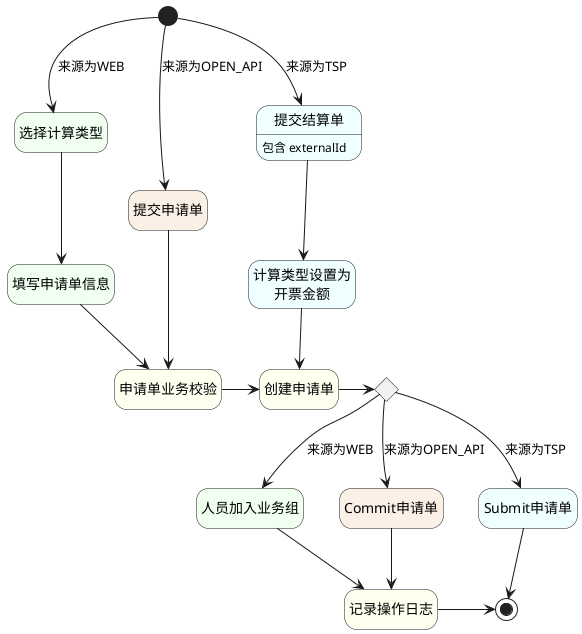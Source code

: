 @startuml
hide empty description
skinparam state {
    BackgroundColor Ivory
    BackgroundColor<<WEB>> HoneyDew
    BackgroundColor<<TSP>> Azure
    BackgroundColor<<OPENAPI>> Linen
}




state 来源 <<choice>>

' WEB
[*] --> 选择计算类型 <<WEB>> : 来源为WEB
选择计算类型 --> 填写申请单信息 <<WEB>>
填写申请单信息 -->  申请单业务校验
申请单业务校验 -right->创建申请单
创建申请单 -right-> 来源
来源 --> 人员加入业务组 <<WEB>> : 来源为WEB
人员加入业务组 --> 记录操作日志
记录操作日志 -right-> [*]

' TSP
state "计算类型设置为\n开票金额" as setup_cal_type <<TSP>>
[*] --> 提交结算单 <<TSP>>: 来源为TSP
提交结算单 : 包含 externalId 
提交结算单 --> setup_cal_type 
setup_cal_type --> 创建申请单
来源 --> Submit申请单 <<TSP>> : 来源为TSP
Submit申请单 --> [*]

' OPEN_API
[*] --> 提交申请单 <<OPENAPI>>: 来源为OPEN_API
提交申请单 --> 申请单业务校验
来源 --> Commit申请单 <<OPENAPI>> : 来源为OPEN_API
Commit申请单 --> 记录操作日志


@enduml